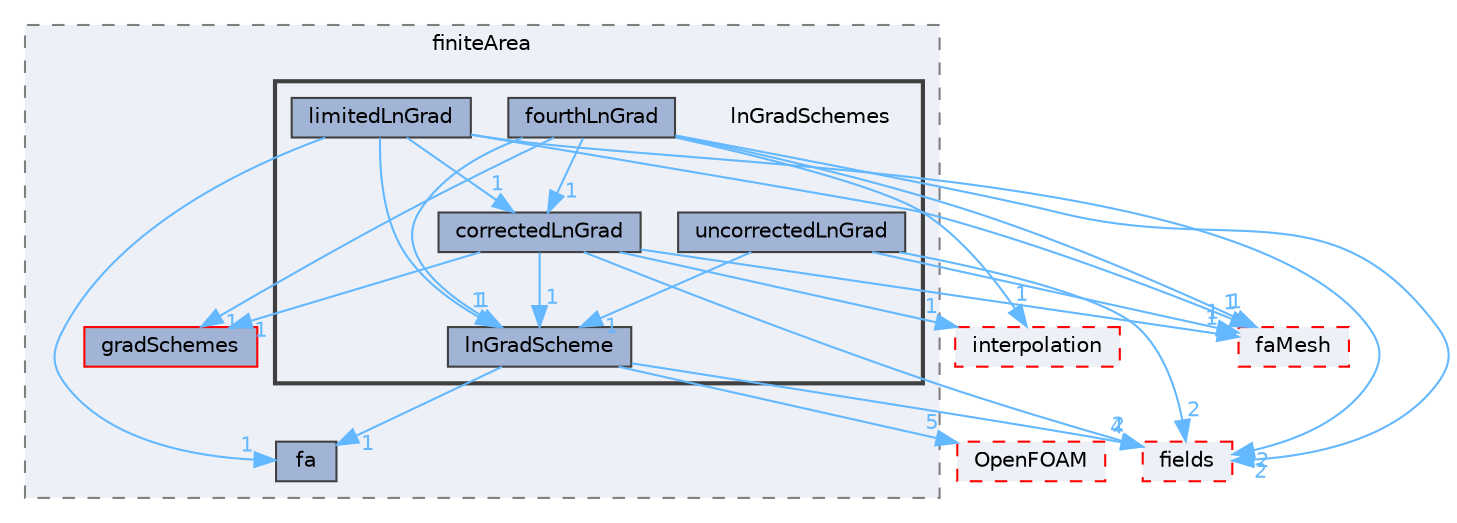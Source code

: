 digraph "src/finiteArea/finiteArea/lnGradSchemes"
{
 // LATEX_PDF_SIZE
  bgcolor="transparent";
  edge [fontname=Helvetica,fontsize=10,labelfontname=Helvetica,labelfontsize=10];
  node [fontname=Helvetica,fontsize=10,shape=box,height=0.2,width=0.4];
  compound=true
  subgraph clusterdir_b48fbfbe364b5d9546b561f47f4221eb {
    graph [ bgcolor="#edf0f7", pencolor="grey50", label="finiteArea", fontname=Helvetica,fontsize=10 style="filled,dashed", URL="dir_b48fbfbe364b5d9546b561f47f4221eb.html",tooltip=""]
  dir_cc5a8798c3fe9c94eaaef0cef369eaad [label="gradSchemes", fillcolor="#a2b4d6", color="red", style="filled", URL="dir_cc5a8798c3fe9c94eaaef0cef369eaad.html",tooltip=""];
  dir_e5a517ccc941541272063f044b95a606 [label="fa", fillcolor="#a2b4d6", color="grey25", style="filled", URL="dir_e5a517ccc941541272063f044b95a606.html",tooltip=""];
  subgraph clusterdir_1f99fc86de3cb8326507b722cf78c6d9 {
    graph [ bgcolor="#edf0f7", pencolor="grey25", label="", fontname=Helvetica,fontsize=10 style="filled,bold", URL="dir_1f99fc86de3cb8326507b722cf78c6d9.html",tooltip=""]
    dir_1f99fc86de3cb8326507b722cf78c6d9 [shape=plaintext, label="lnGradSchemes"];
  dir_eaadbb19231315cda8504a9c98538f4a [label="correctedLnGrad", fillcolor="#a2b4d6", color="grey25", style="filled", URL="dir_eaadbb19231315cda8504a9c98538f4a.html",tooltip=""];
  dir_3899201acc88dab1daad06bce2c8a587 [label="fourthLnGrad", fillcolor="#a2b4d6", color="grey25", style="filled", URL="dir_3899201acc88dab1daad06bce2c8a587.html",tooltip=""];
  dir_5fa6e3347088476eace55c0c5102379f [label="limitedLnGrad", fillcolor="#a2b4d6", color="grey25", style="filled", URL="dir_5fa6e3347088476eace55c0c5102379f.html",tooltip=""];
  dir_befc71e0ff5758eb28aa54bc502e2aa0 [label="lnGradScheme", fillcolor="#a2b4d6", color="grey25", style="filled", URL="dir_befc71e0ff5758eb28aa54bc502e2aa0.html",tooltip=""];
  dir_7355b8030816378d4662eea03644308f [label="uncorrectedLnGrad", fillcolor="#a2b4d6", color="grey25", style="filled", URL="dir_7355b8030816378d4662eea03644308f.html",tooltip=""];
  }
  }
  dir_82c77a639fb8894523e0866635d617d1 [label="fields", fillcolor="#edf0f7", color="red", style="filled,dashed", URL="dir_82c77a639fb8894523e0866635d617d1.html",tooltip=""];
  dir_880b478b7287aa29b2969cd4b71f61be [label="interpolation", fillcolor="#edf0f7", color="red", style="filled,dashed", URL="dir_880b478b7287aa29b2969cd4b71f61be.html",tooltip=""];
  dir_c5473ff19b20e6ec4dfe5c310b3778a8 [label="OpenFOAM", fillcolor="#edf0f7", color="red", style="filled,dashed", URL="dir_c5473ff19b20e6ec4dfe5c310b3778a8.html",tooltip=""];
  dir_f14612db68a06d13a87d37d60dc895d5 [label="faMesh", fillcolor="#edf0f7", color="red", style="filled,dashed", URL="dir_f14612db68a06d13a87d37d60dc895d5.html",tooltip=""];
  dir_eaadbb19231315cda8504a9c98538f4a->dir_82c77a639fb8894523e0866635d617d1 [headlabel="2", labeldistance=1.5 headhref="dir_000689_001330.html" href="dir_000689_001330.html" color="steelblue1" fontcolor="steelblue1"];
  dir_eaadbb19231315cda8504a9c98538f4a->dir_880b478b7287aa29b2969cd4b71f61be [headlabel="1", labeldistance=1.5 headhref="dir_000689_001922.html" href="dir_000689_001922.html" color="steelblue1" fontcolor="steelblue1"];
  dir_eaadbb19231315cda8504a9c98538f4a->dir_befc71e0ff5758eb28aa54bc502e2aa0 [headlabel="1", labeldistance=1.5 headhref="dir_000689_002247.html" href="dir_000689_002247.html" color="steelblue1" fontcolor="steelblue1"];
  dir_eaadbb19231315cda8504a9c98538f4a->dir_cc5a8798c3fe9c94eaaef0cef369eaad [headlabel="1", labeldistance=1.5 headhref="dir_000689_001671.html" href="dir_000689_001671.html" color="steelblue1" fontcolor="steelblue1"];
  dir_eaadbb19231315cda8504a9c98538f4a->dir_f14612db68a06d13a87d37d60dc895d5 [headlabel="1", labeldistance=1.5 headhref="dir_000689_001295.html" href="dir_000689_001295.html" color="steelblue1" fontcolor="steelblue1"];
  dir_3899201acc88dab1daad06bce2c8a587->dir_82c77a639fb8894523e0866635d617d1 [headlabel="2", labeldistance=1.5 headhref="dir_001485_001330.html" href="dir_001485_001330.html" color="steelblue1" fontcolor="steelblue1"];
  dir_3899201acc88dab1daad06bce2c8a587->dir_880b478b7287aa29b2969cd4b71f61be [headlabel="1", labeldistance=1.5 headhref="dir_001485_001922.html" href="dir_001485_001922.html" color="steelblue1" fontcolor="steelblue1"];
  dir_3899201acc88dab1daad06bce2c8a587->dir_befc71e0ff5758eb28aa54bc502e2aa0 [headlabel="1", labeldistance=1.5 headhref="dir_001485_002247.html" href="dir_001485_002247.html" color="steelblue1" fontcolor="steelblue1"];
  dir_3899201acc88dab1daad06bce2c8a587->dir_cc5a8798c3fe9c94eaaef0cef369eaad [headlabel="1", labeldistance=1.5 headhref="dir_001485_001671.html" href="dir_001485_001671.html" color="steelblue1" fontcolor="steelblue1"];
  dir_3899201acc88dab1daad06bce2c8a587->dir_eaadbb19231315cda8504a9c98538f4a [headlabel="1", labeldistance=1.5 headhref="dir_001485_000689.html" href="dir_001485_000689.html" color="steelblue1" fontcolor="steelblue1"];
  dir_3899201acc88dab1daad06bce2c8a587->dir_f14612db68a06d13a87d37d60dc895d5 [headlabel="1", labeldistance=1.5 headhref="dir_001485_001295.html" href="dir_001485_001295.html" color="steelblue1" fontcolor="steelblue1"];
  dir_5fa6e3347088476eace55c0c5102379f->dir_82c77a639fb8894523e0866635d617d1 [headlabel="2", labeldistance=1.5 headhref="dir_002163_001330.html" href="dir_002163_001330.html" color="steelblue1" fontcolor="steelblue1"];
  dir_5fa6e3347088476eace55c0c5102379f->dir_befc71e0ff5758eb28aa54bc502e2aa0 [headlabel="1", labeldistance=1.5 headhref="dir_002163_002247.html" href="dir_002163_002247.html" color="steelblue1" fontcolor="steelblue1"];
  dir_5fa6e3347088476eace55c0c5102379f->dir_e5a517ccc941541272063f044b95a606 [headlabel="1", labeldistance=1.5 headhref="dir_002163_001240.html" href="dir_002163_001240.html" color="steelblue1" fontcolor="steelblue1"];
  dir_5fa6e3347088476eace55c0c5102379f->dir_eaadbb19231315cda8504a9c98538f4a [headlabel="1", labeldistance=1.5 headhref="dir_002163_000689.html" href="dir_002163_000689.html" color="steelblue1" fontcolor="steelblue1"];
  dir_5fa6e3347088476eace55c0c5102379f->dir_f14612db68a06d13a87d37d60dc895d5 [headlabel="1", labeldistance=1.5 headhref="dir_002163_001295.html" href="dir_002163_001295.html" color="steelblue1" fontcolor="steelblue1"];
  dir_befc71e0ff5758eb28aa54bc502e2aa0->dir_82c77a639fb8894523e0866635d617d1 [headlabel="4", labeldistance=1.5 headhref="dir_002247_001330.html" href="dir_002247_001330.html" color="steelblue1" fontcolor="steelblue1"];
  dir_befc71e0ff5758eb28aa54bc502e2aa0->dir_c5473ff19b20e6ec4dfe5c310b3778a8 [headlabel="5", labeldistance=1.5 headhref="dir_002247_002695.html" href="dir_002247_002695.html" color="steelblue1" fontcolor="steelblue1"];
  dir_befc71e0ff5758eb28aa54bc502e2aa0->dir_e5a517ccc941541272063f044b95a606 [headlabel="1", labeldistance=1.5 headhref="dir_002247_001240.html" href="dir_002247_001240.html" color="steelblue1" fontcolor="steelblue1"];
  dir_7355b8030816378d4662eea03644308f->dir_82c77a639fb8894523e0866635d617d1 [headlabel="2", labeldistance=1.5 headhref="dir_004191_001330.html" href="dir_004191_001330.html" color="steelblue1" fontcolor="steelblue1"];
  dir_7355b8030816378d4662eea03644308f->dir_befc71e0ff5758eb28aa54bc502e2aa0 [headlabel="1", labeldistance=1.5 headhref="dir_004191_002247.html" href="dir_004191_002247.html" color="steelblue1" fontcolor="steelblue1"];
  dir_7355b8030816378d4662eea03644308f->dir_f14612db68a06d13a87d37d60dc895d5 [headlabel="1", labeldistance=1.5 headhref="dir_004191_001295.html" href="dir_004191_001295.html" color="steelblue1" fontcolor="steelblue1"];
}
